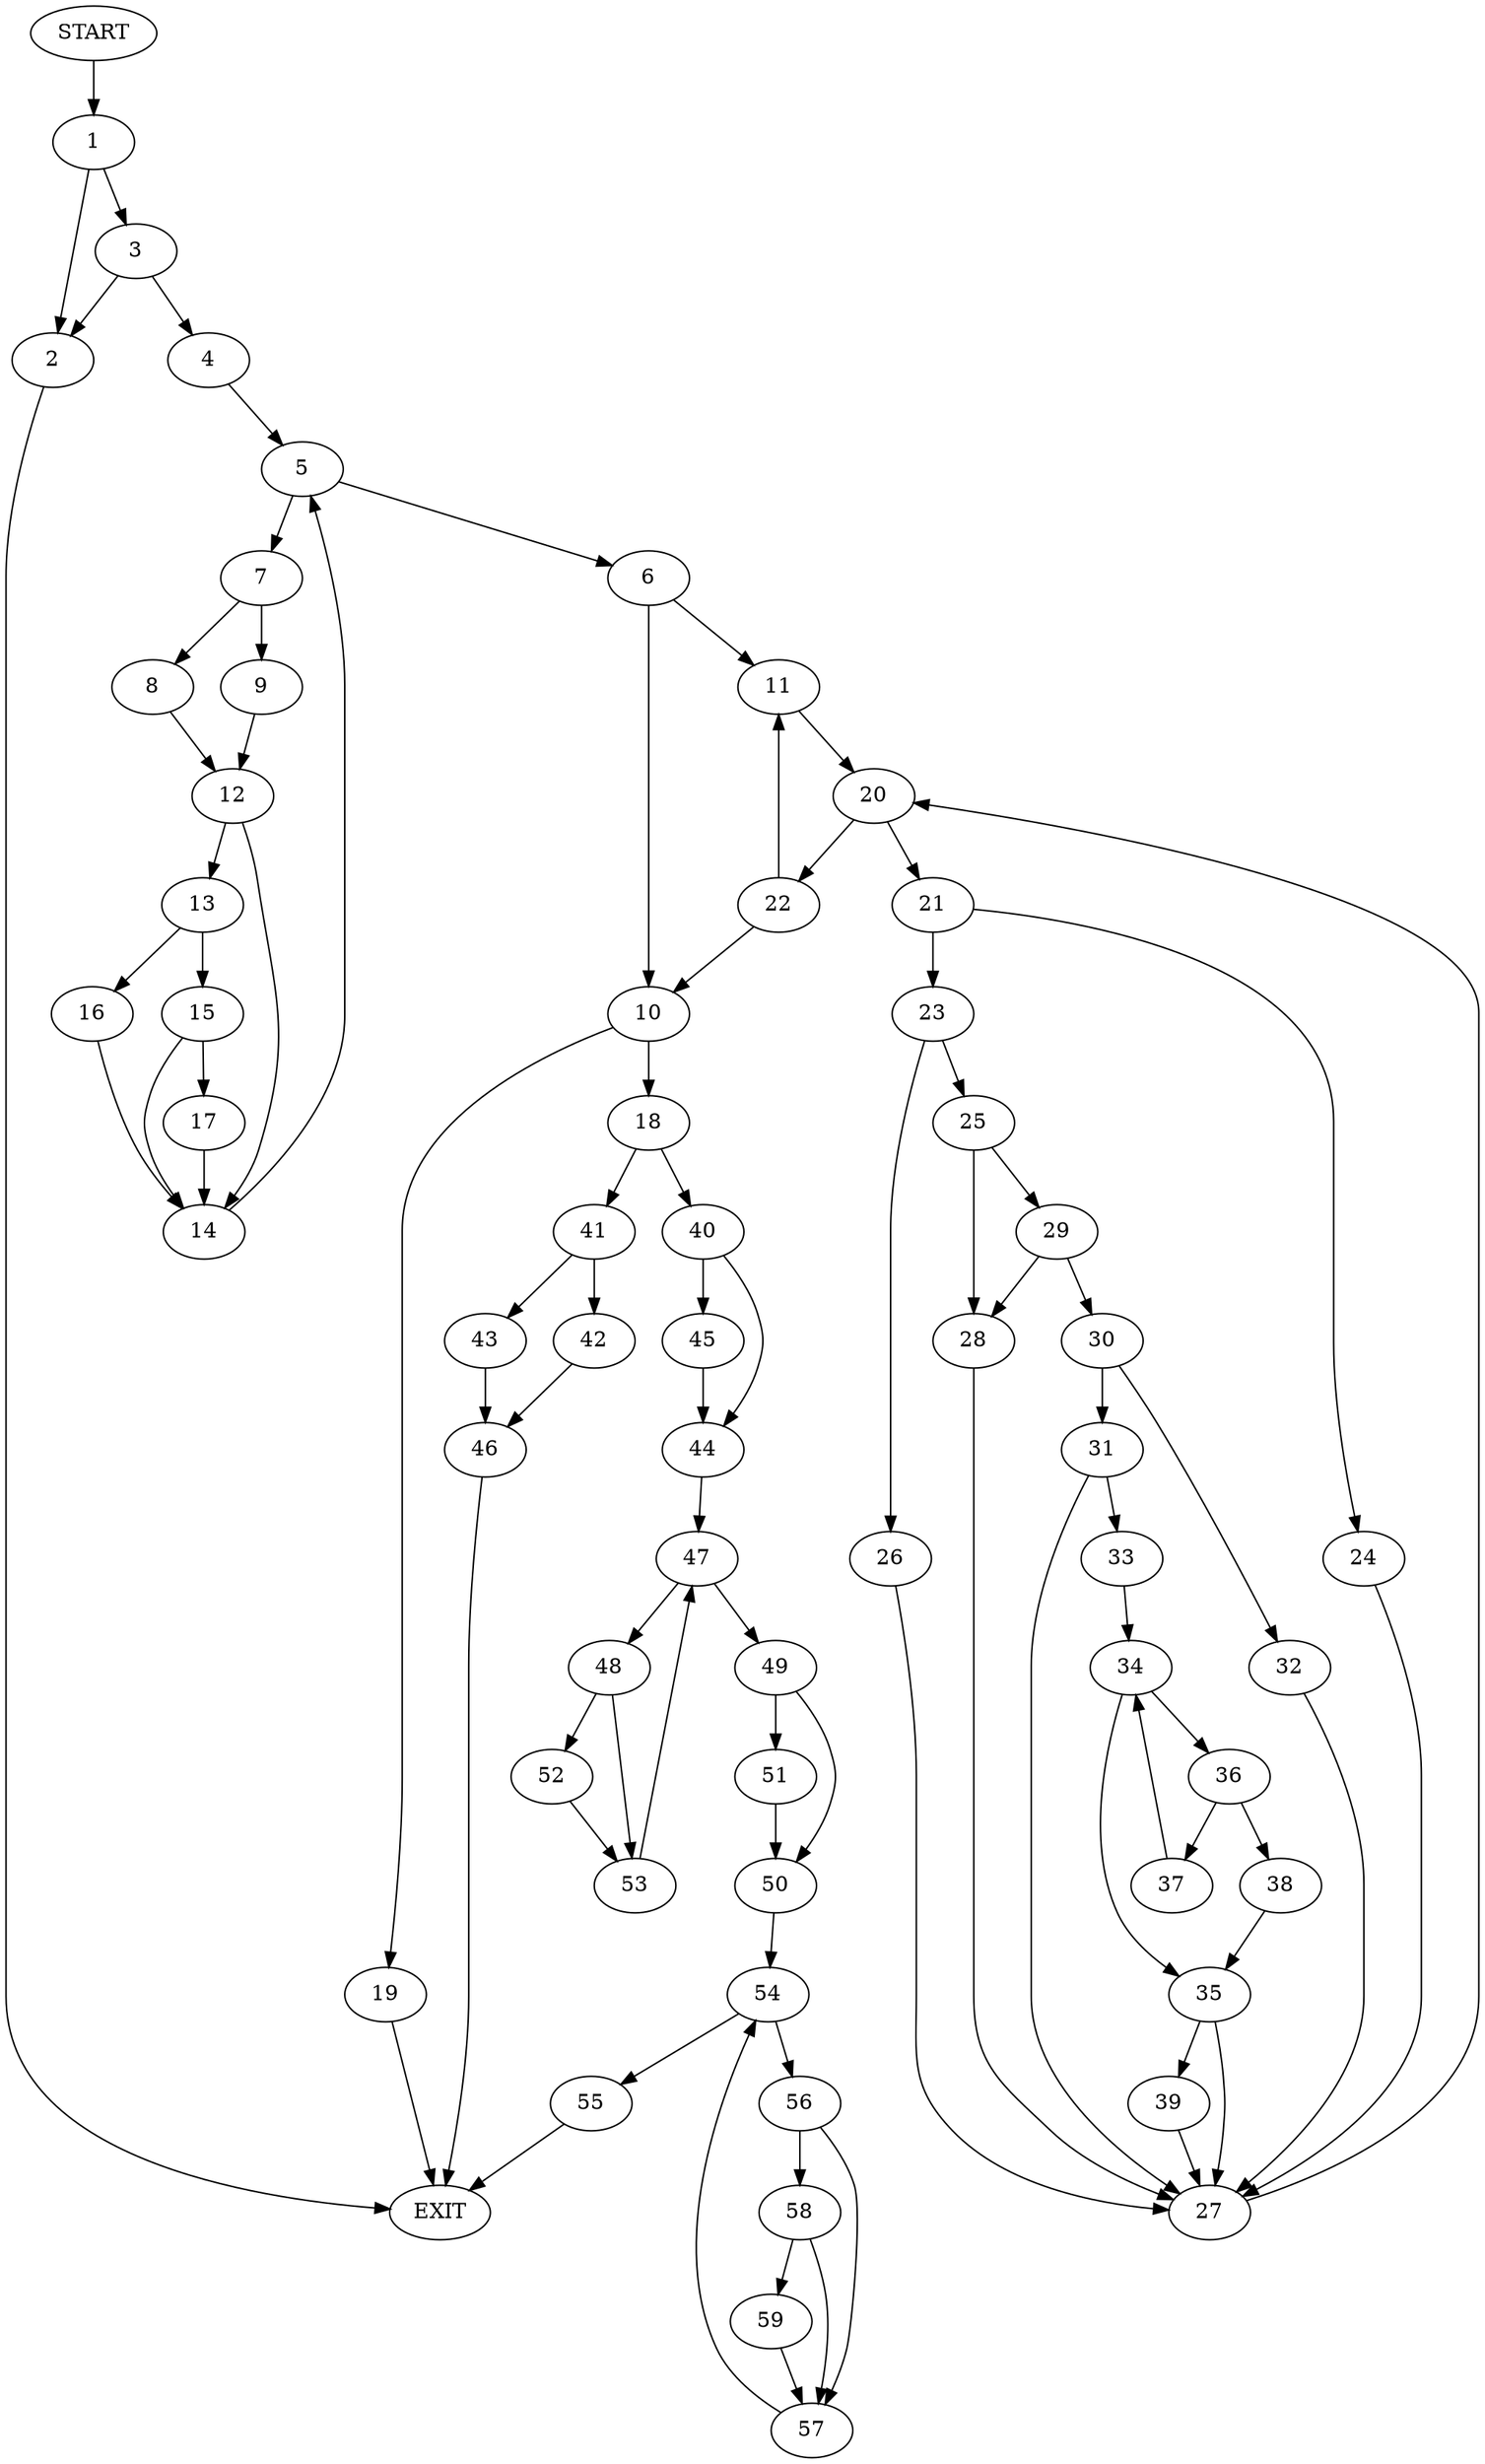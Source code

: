 digraph {
0 [label="START"]
60 [label="EXIT"]
0 -> 1
1 -> 2
1 -> 3
2 -> 60
3 -> 4
3 -> 2
4 -> 5
5 -> 6
5 -> 7
7 -> 8
7 -> 9
6 -> 10
6 -> 11
9 -> 12
8 -> 12
12 -> 13
12 -> 14
13 -> 15
13 -> 16
14 -> 5
15 -> 14
15 -> 17
16 -> 14
17 -> 14
10 -> 18
10 -> 19
11 -> 20
20 -> 21
20 -> 22
21 -> 23
21 -> 24
22 -> 10
22 -> 11
23 -> 25
23 -> 26
24 -> 27
27 -> 20
25 -> 28
25 -> 29
26 -> 27
28 -> 27
29 -> 30
29 -> 28
30 -> 31
30 -> 32
31 -> 27
31 -> 33
32 -> 27
33 -> 34
34 -> 35
34 -> 36
36 -> 37
36 -> 38
35 -> 39
35 -> 27
37 -> 34
38 -> 35
39 -> 27
18 -> 40
18 -> 41
19 -> 60
41 -> 42
41 -> 43
40 -> 44
40 -> 45
42 -> 46
43 -> 46
46 -> 60
44 -> 47
45 -> 44
47 -> 48
47 -> 49
49 -> 50
49 -> 51
48 -> 52
48 -> 53
53 -> 47
52 -> 53
50 -> 54
51 -> 50
54 -> 55
54 -> 56
55 -> 60
56 -> 57
56 -> 58
57 -> 54
58 -> 59
58 -> 57
59 -> 57
}
